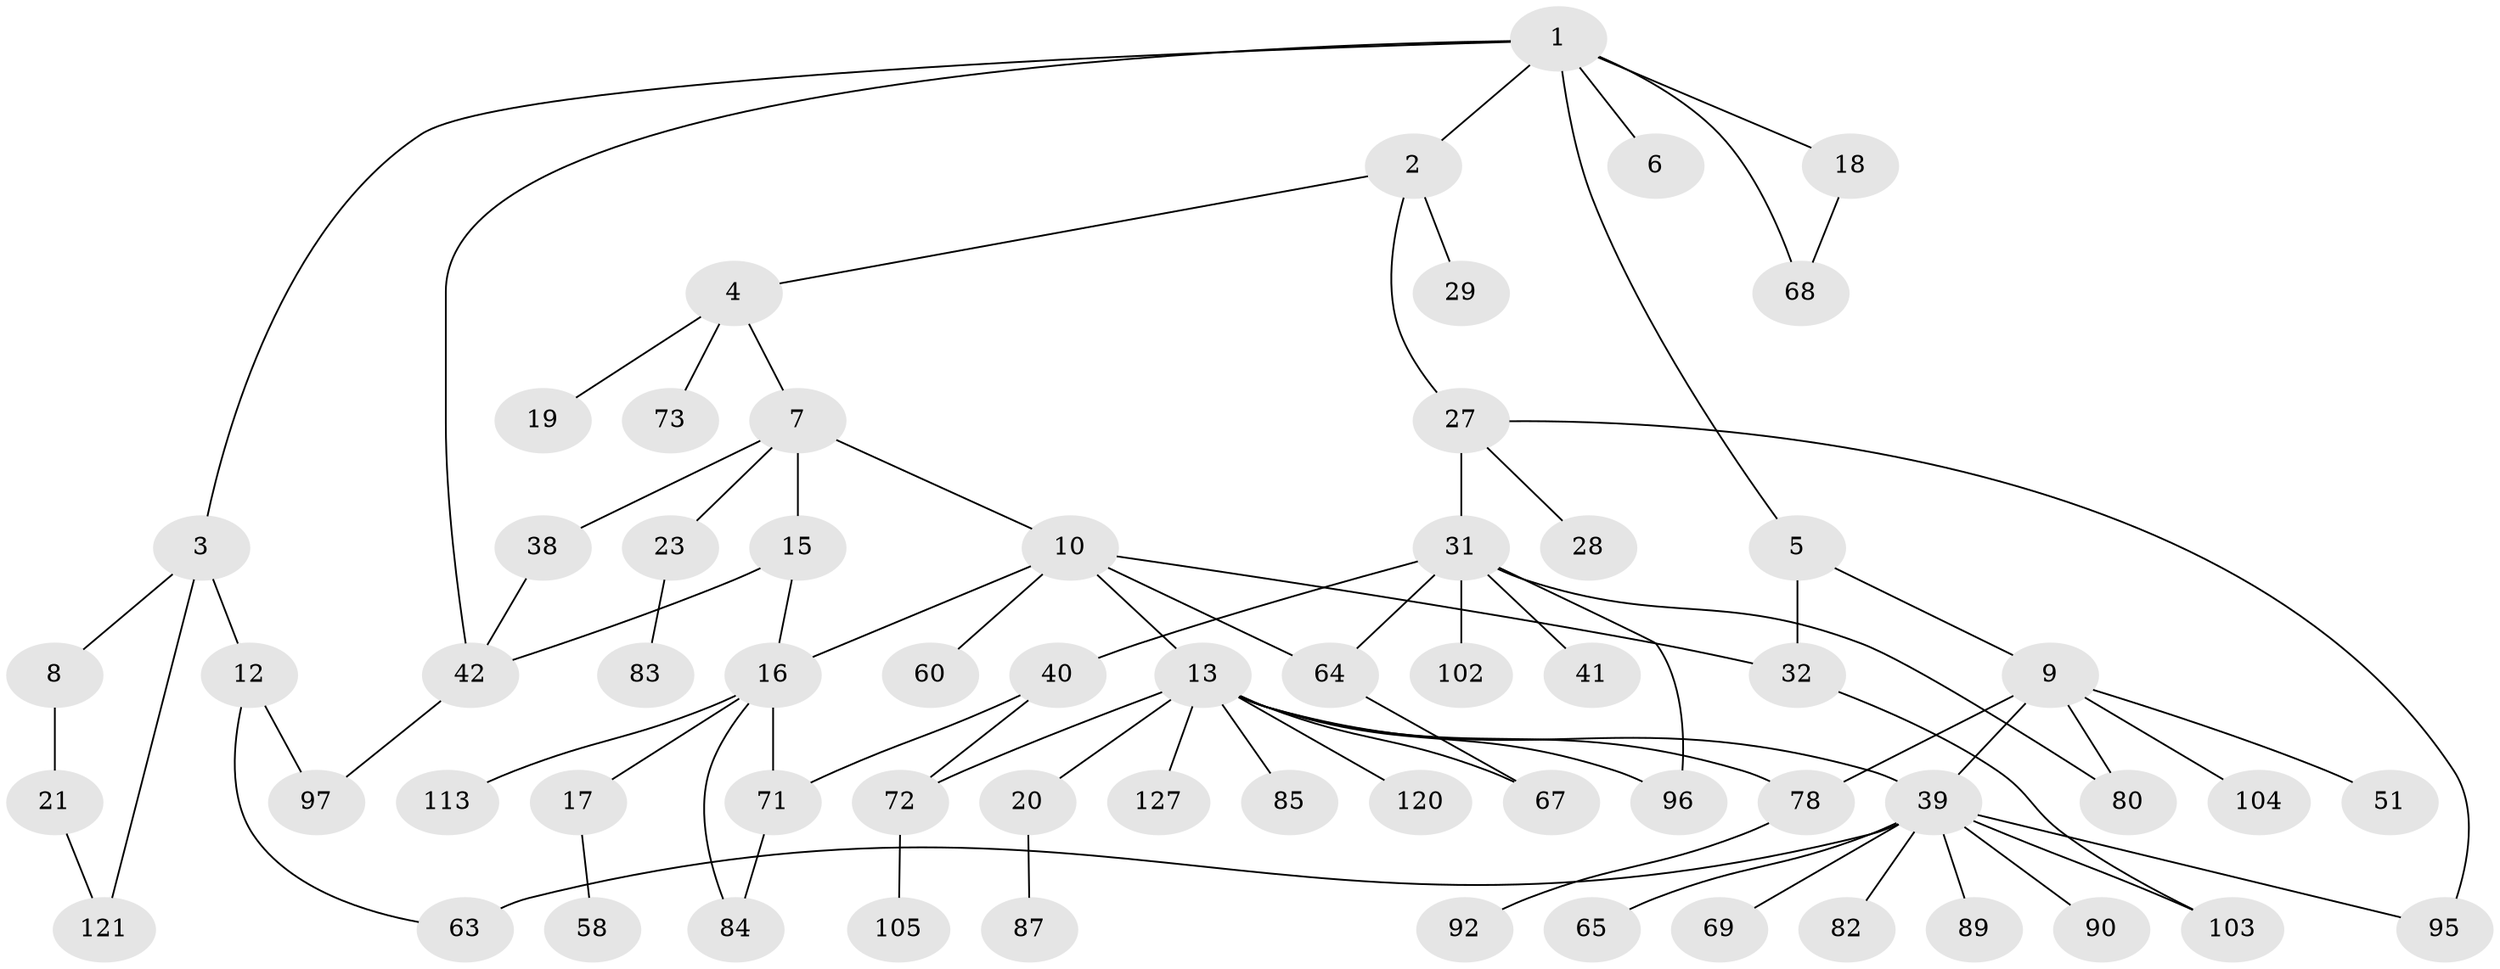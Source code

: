 // original degree distribution, {7: 0.015748031496062992, 4: 0.07874015748031496, 3: 0.1732283464566929, 1: 0.36220472440944884, 6: 0.015748031496062992, 5: 0.047244094488188976, 2: 0.2992125984251969, 8: 0.007874015748031496}
// Generated by graph-tools (version 1.1) at 2025/17/03/04/25 18:17:06]
// undirected, 63 vertices, 81 edges
graph export_dot {
graph [start="1"]
  node [color=gray90,style=filled];
  1;
  2;
  3;
  4;
  5;
  6;
  7 [super="+30+109"];
  8 [super="+118"];
  9 [super="+35+22+44"];
  10 [super="+11+52"];
  12 [super="+26"];
  13 [super="+43+14+33"];
  15 [super="+36"];
  16 [super="+25"];
  17;
  18 [super="+75"];
  19;
  20;
  21;
  23 [super="+24"];
  27 [super="+91"];
  28;
  29;
  31 [super="+37+49"];
  32;
  38 [super="+76+55"];
  39 [super="+114+45+47"];
  40 [super="+62+74+119+53"];
  41 [super="+100"];
  42 [super="+50+48"];
  51 [super="+81"];
  58;
  60;
  63 [super="+101"];
  64 [super="+77+124"];
  65;
  67 [super="+110"];
  68;
  69;
  71 [super="+98"];
  72;
  73 [super="+125"];
  78 [super="+93"];
  80;
  82;
  83;
  84 [super="+108"];
  85;
  87 [super="+94"];
  89;
  90;
  92 [super="+99"];
  95;
  96;
  97;
  102;
  103;
  104;
  105;
  113;
  120;
  121 [super="+123"];
  127;
  1 -- 2;
  1 -- 3;
  1 -- 5;
  1 -- 6;
  1 -- 18;
  1 -- 42;
  1 -- 68;
  2 -- 4;
  2 -- 27;
  2 -- 29;
  3 -- 8;
  3 -- 12;
  3 -- 121;
  4 -- 7;
  4 -- 19;
  4 -- 73;
  5 -- 9;
  5 -- 32;
  7 -- 10;
  7 -- 15;
  7 -- 23;
  7 -- 38;
  8 -- 21;
  9 -- 39;
  9 -- 51;
  9 -- 80;
  9 -- 104;
  9 -- 78;
  10 -- 13;
  10 -- 32;
  10 -- 64;
  10 -- 60;
  10 -- 16;
  12 -- 97;
  12 -- 63;
  13 -- 39;
  13 -- 67;
  13 -- 127;
  13 -- 96;
  13 -- 20;
  13 -- 120;
  13 -- 72;
  13 -- 85;
  13 -- 78;
  15 -- 16;
  15 -- 42;
  16 -- 17;
  16 -- 71;
  16 -- 84;
  16 -- 113;
  17 -- 58;
  18 -- 68;
  20 -- 87;
  21 -- 121;
  23 -- 83;
  27 -- 28;
  27 -- 31;
  27 -- 95;
  31 -- 80;
  31 -- 40;
  31 -- 41;
  31 -- 96;
  31 -- 64;
  31 -- 102;
  32 -- 103;
  38 -- 42;
  39 -- 65;
  39 -- 82;
  39 -- 69;
  39 -- 89;
  39 -- 90;
  39 -- 95;
  39 -- 103;
  39 -- 63 [weight=2];
  40 -- 71;
  40 -- 72;
  42 -- 97;
  64 -- 67;
  71 -- 84;
  72 -- 105;
  78 -- 92;
}
